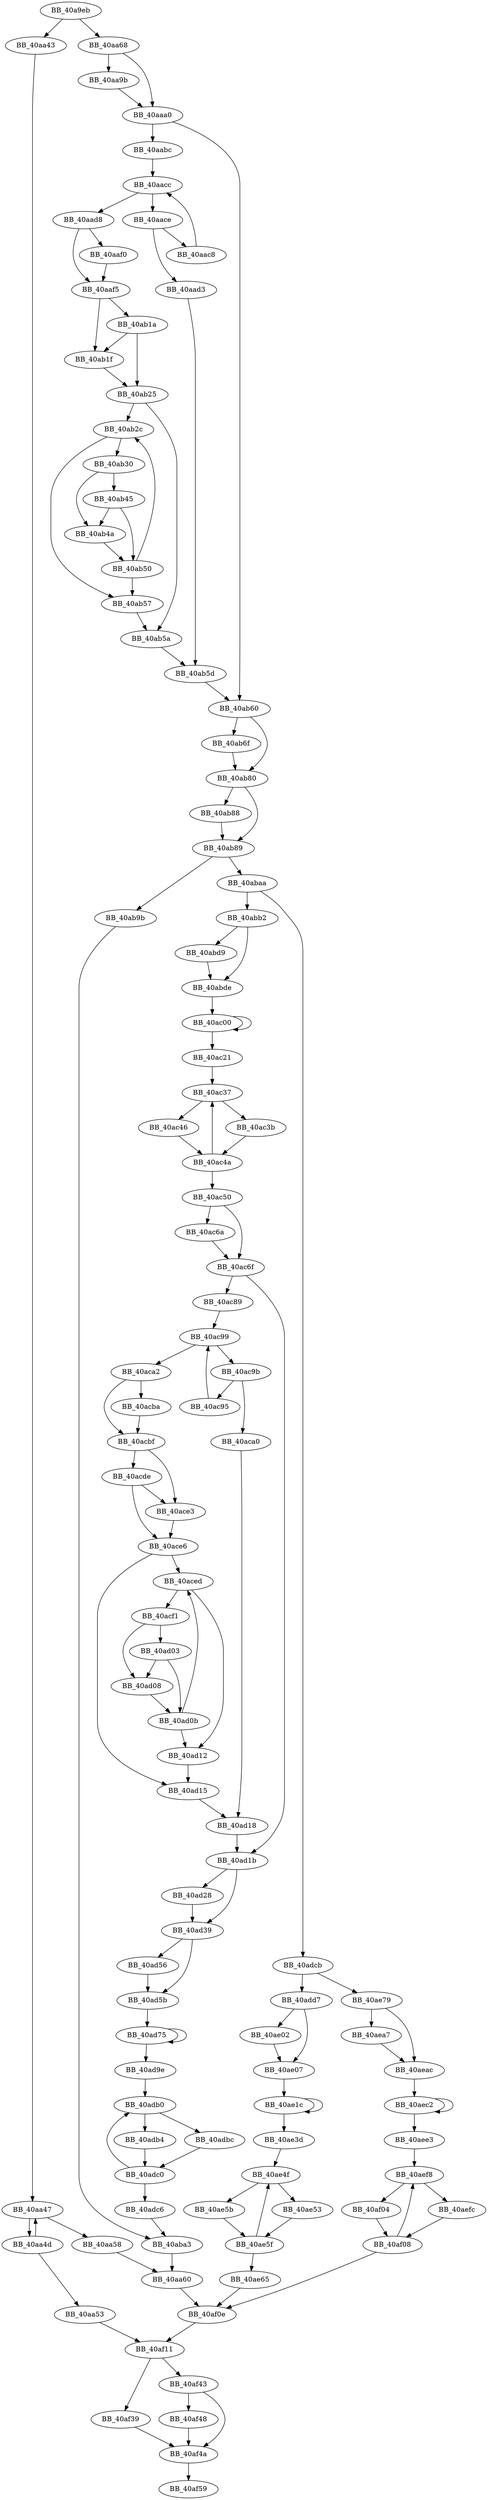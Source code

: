 DiGraph sub_40A9EB{
BB_40a9eb->BB_40aa43
BB_40a9eb->BB_40aa68
BB_40aa43->BB_40aa47
BB_40aa47->BB_40aa4d
BB_40aa47->BB_40aa58
BB_40aa4d->BB_40aa47
BB_40aa4d->BB_40aa53
BB_40aa53->BB_40af11
BB_40aa58->BB_40aa60
BB_40aa60->BB_40af0e
BB_40aa68->BB_40aa9b
BB_40aa68->BB_40aaa0
BB_40aa9b->BB_40aaa0
BB_40aaa0->BB_40aabc
BB_40aaa0->BB_40ab60
BB_40aabc->BB_40aacc
BB_40aac8->BB_40aacc
BB_40aacc->BB_40aace
BB_40aacc->BB_40aad8
BB_40aace->BB_40aac8
BB_40aace->BB_40aad3
BB_40aad3->BB_40ab5d
BB_40aad8->BB_40aaf0
BB_40aad8->BB_40aaf5
BB_40aaf0->BB_40aaf5
BB_40aaf5->BB_40ab1a
BB_40aaf5->BB_40ab1f
BB_40ab1a->BB_40ab1f
BB_40ab1a->BB_40ab25
BB_40ab1f->BB_40ab25
BB_40ab25->BB_40ab2c
BB_40ab25->BB_40ab5a
BB_40ab2c->BB_40ab30
BB_40ab2c->BB_40ab57
BB_40ab30->BB_40ab45
BB_40ab30->BB_40ab4a
BB_40ab45->BB_40ab4a
BB_40ab45->BB_40ab50
BB_40ab4a->BB_40ab50
BB_40ab50->BB_40ab2c
BB_40ab50->BB_40ab57
BB_40ab57->BB_40ab5a
BB_40ab5a->BB_40ab5d
BB_40ab5d->BB_40ab60
BB_40ab60->BB_40ab6f
BB_40ab60->BB_40ab80
BB_40ab6f->BB_40ab80
BB_40ab80->BB_40ab88
BB_40ab80->BB_40ab89
BB_40ab88->BB_40ab89
BB_40ab89->BB_40ab9b
BB_40ab89->BB_40abaa
BB_40ab9b->BB_40aba3
BB_40aba3->BB_40aa60
BB_40abaa->BB_40abb2
BB_40abaa->BB_40adcb
BB_40abb2->BB_40abd9
BB_40abb2->BB_40abde
BB_40abd9->BB_40abde
BB_40abde->BB_40ac00
BB_40ac00->BB_40ac00
BB_40ac00->BB_40ac21
BB_40ac21->BB_40ac37
BB_40ac37->BB_40ac3b
BB_40ac37->BB_40ac46
BB_40ac3b->BB_40ac4a
BB_40ac46->BB_40ac4a
BB_40ac4a->BB_40ac37
BB_40ac4a->BB_40ac50
BB_40ac50->BB_40ac6a
BB_40ac50->BB_40ac6f
BB_40ac6a->BB_40ac6f
BB_40ac6f->BB_40ac89
BB_40ac6f->BB_40ad1b
BB_40ac89->BB_40ac99
BB_40ac95->BB_40ac99
BB_40ac99->BB_40ac9b
BB_40ac99->BB_40aca2
BB_40ac9b->BB_40ac95
BB_40ac9b->BB_40aca0
BB_40aca0->BB_40ad18
BB_40aca2->BB_40acba
BB_40aca2->BB_40acbf
BB_40acba->BB_40acbf
BB_40acbf->BB_40acde
BB_40acbf->BB_40ace3
BB_40acde->BB_40ace3
BB_40acde->BB_40ace6
BB_40ace3->BB_40ace6
BB_40ace6->BB_40aced
BB_40ace6->BB_40ad15
BB_40aced->BB_40acf1
BB_40aced->BB_40ad12
BB_40acf1->BB_40ad03
BB_40acf1->BB_40ad08
BB_40ad03->BB_40ad08
BB_40ad03->BB_40ad0b
BB_40ad08->BB_40ad0b
BB_40ad0b->BB_40aced
BB_40ad0b->BB_40ad12
BB_40ad12->BB_40ad15
BB_40ad15->BB_40ad18
BB_40ad18->BB_40ad1b
BB_40ad1b->BB_40ad28
BB_40ad1b->BB_40ad39
BB_40ad28->BB_40ad39
BB_40ad39->BB_40ad56
BB_40ad39->BB_40ad5b
BB_40ad56->BB_40ad5b
BB_40ad5b->BB_40ad75
BB_40ad75->BB_40ad75
BB_40ad75->BB_40ad9e
BB_40ad9e->BB_40adb0
BB_40adb0->BB_40adb4
BB_40adb0->BB_40adbc
BB_40adb4->BB_40adc0
BB_40adbc->BB_40adc0
BB_40adc0->BB_40adb0
BB_40adc0->BB_40adc6
BB_40adc6->BB_40aba3
BB_40adcb->BB_40add7
BB_40adcb->BB_40ae79
BB_40add7->BB_40ae02
BB_40add7->BB_40ae07
BB_40ae02->BB_40ae07
BB_40ae07->BB_40ae1c
BB_40ae1c->BB_40ae1c
BB_40ae1c->BB_40ae3d
BB_40ae3d->BB_40ae4f
BB_40ae4f->BB_40ae53
BB_40ae4f->BB_40ae5b
BB_40ae53->BB_40ae5f
BB_40ae5b->BB_40ae5f
BB_40ae5f->BB_40ae4f
BB_40ae5f->BB_40ae65
BB_40ae65->BB_40af0e
BB_40ae79->BB_40aea7
BB_40ae79->BB_40aeac
BB_40aea7->BB_40aeac
BB_40aeac->BB_40aec2
BB_40aec2->BB_40aec2
BB_40aec2->BB_40aee3
BB_40aee3->BB_40aef8
BB_40aef8->BB_40aefc
BB_40aef8->BB_40af04
BB_40aefc->BB_40af08
BB_40af04->BB_40af08
BB_40af08->BB_40aef8
BB_40af08->BB_40af0e
BB_40af0e->BB_40af11
BB_40af11->BB_40af39
BB_40af11->BB_40af43
BB_40af39->BB_40af4a
BB_40af43->BB_40af48
BB_40af43->BB_40af4a
BB_40af48->BB_40af4a
BB_40af4a->BB_40af59
}
